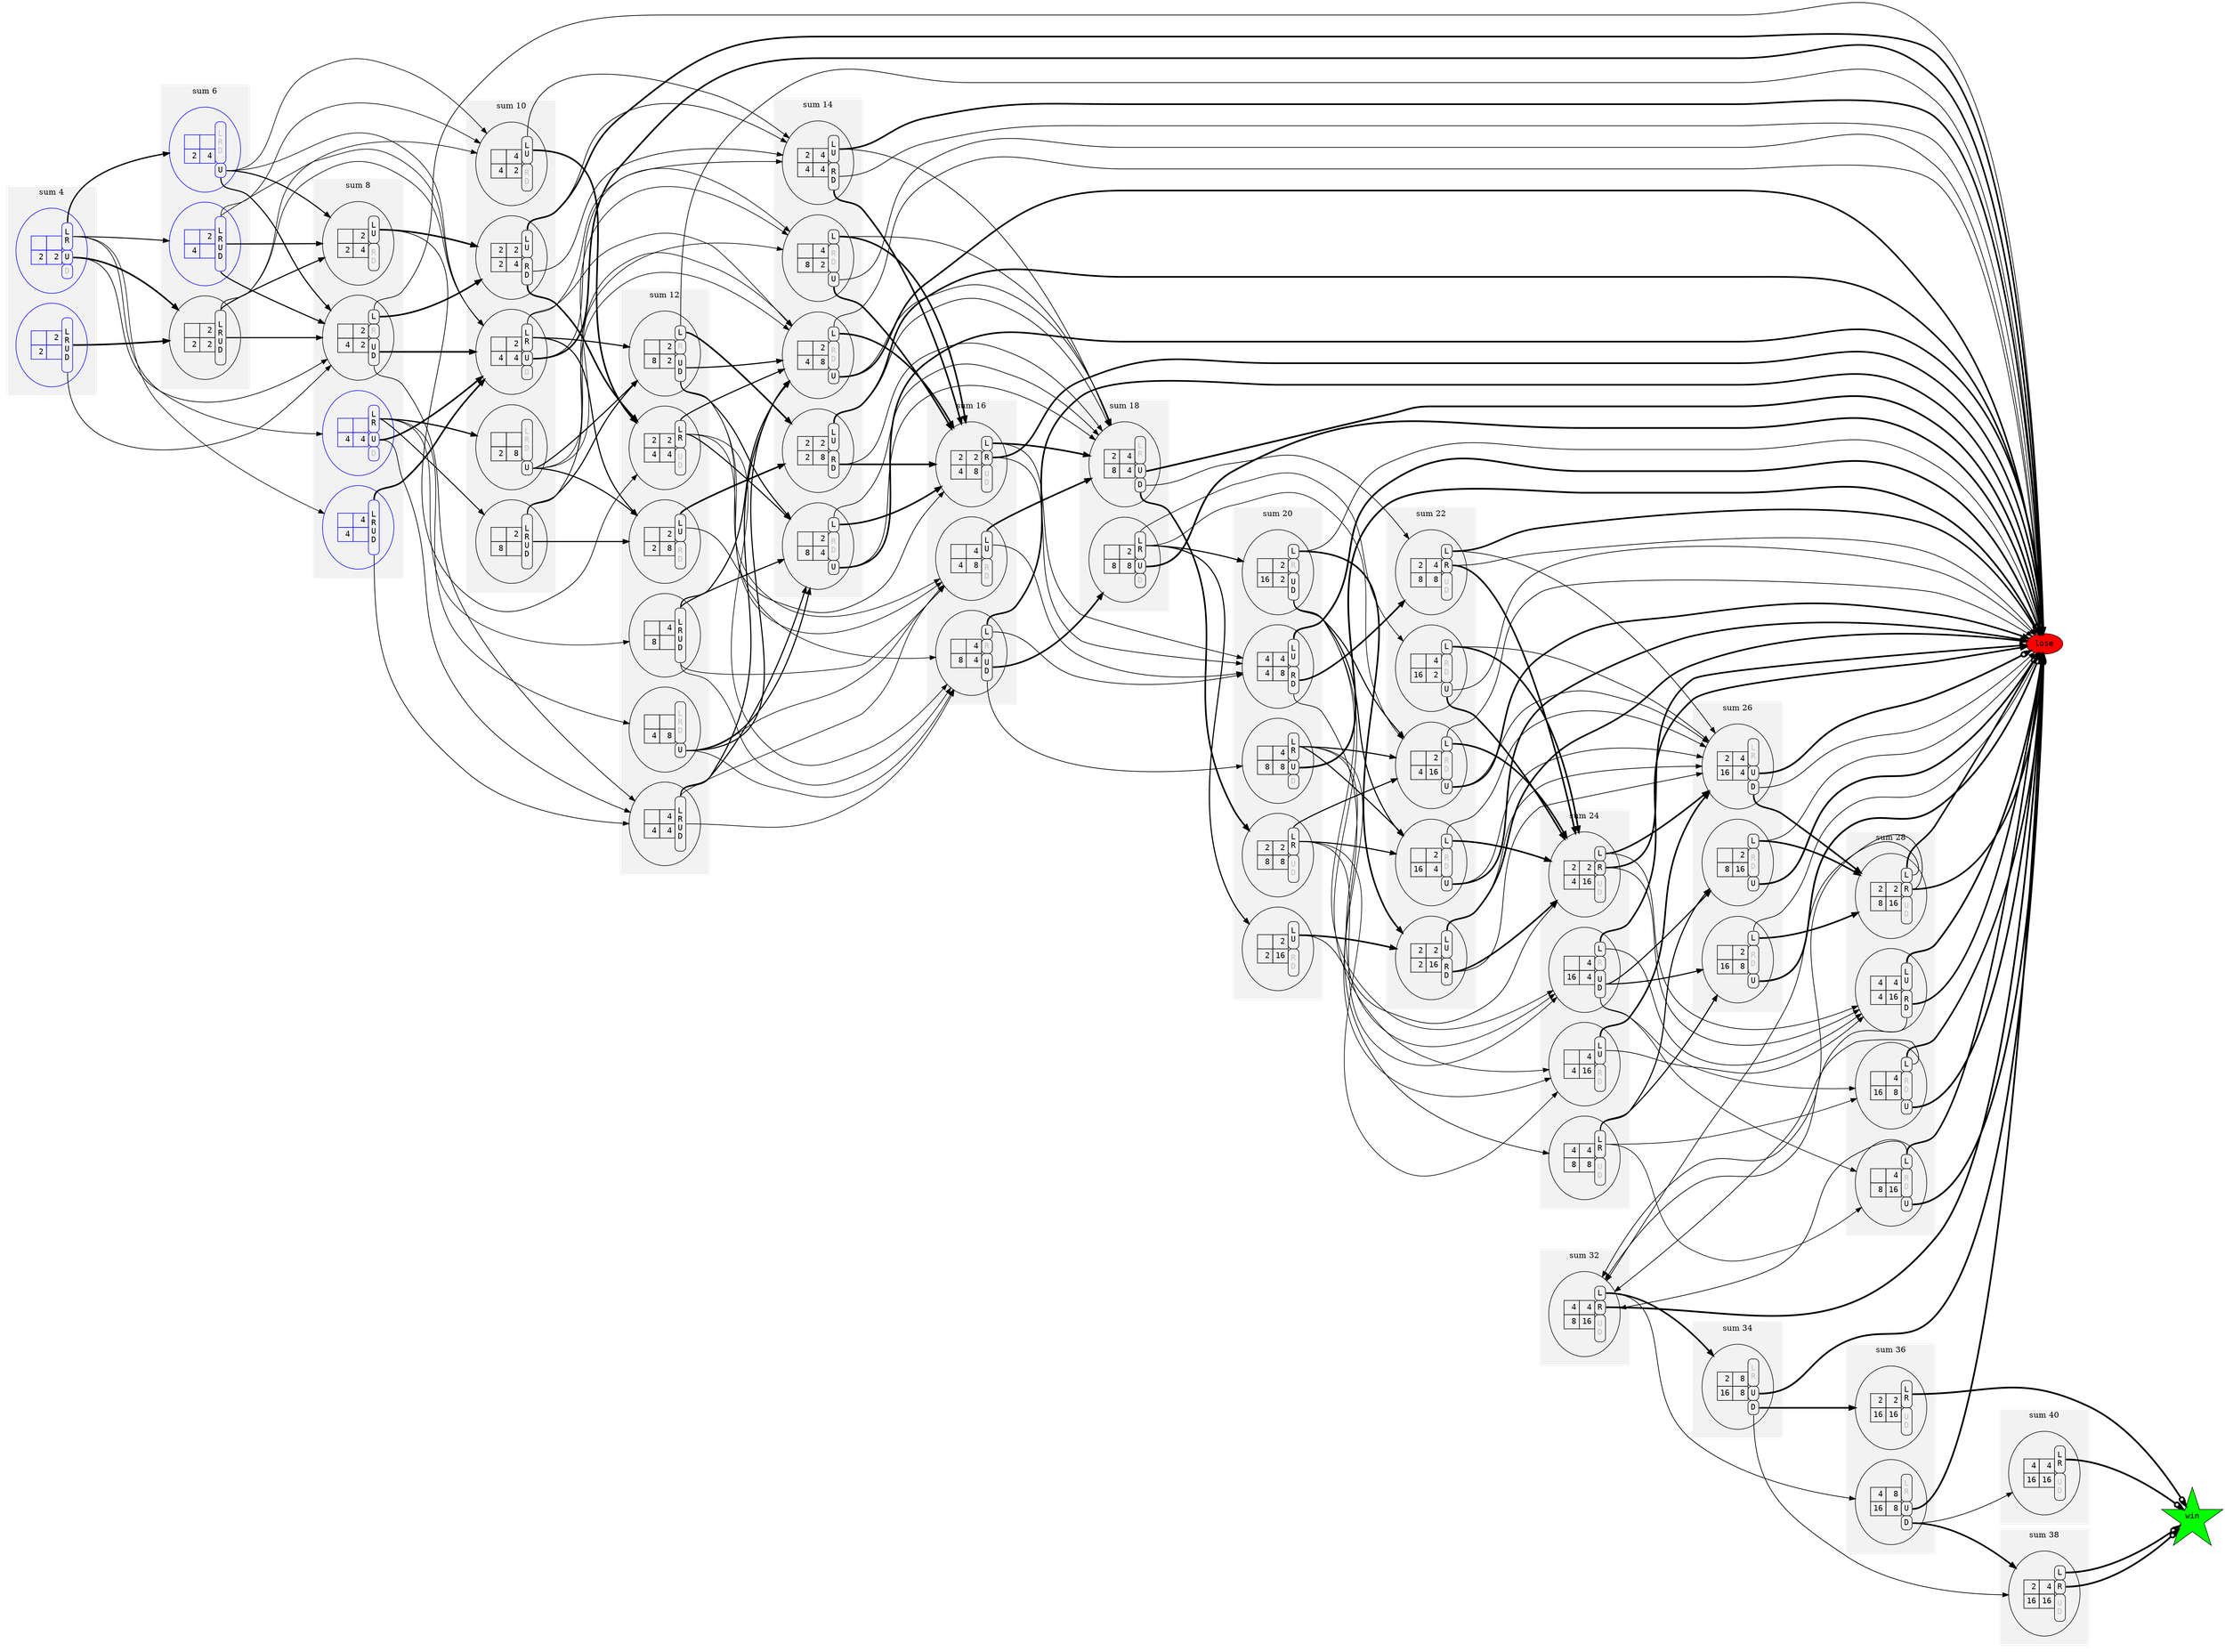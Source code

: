 digraph {
  bgcolor = transparent;
  rankdir = LR;
  nodesep = 0.25;
  ranksep = 2;
  node [fontname="Courier"];
  subgraph cluster_4 { label="sum 4"; style=filled; color=grey95; margin=16; s0_0_1_1; s0_1_1_0; }
  subgraph cluster_6 { label="sum 6"; style=filled; color=grey95; margin=16; s0_1_1_1; s0_0_1_2; s0_1_2_0; }
  subgraph cluster_8 { label="sum 8"; style=filled; color=grey95; margin=16; s0_0_2_2; s0_1_1_2; s0_1_2_1; s0_2_2_0; }
  subgraph cluster_10 { label="sum 10"; style=filled; color=grey95; margin=16; s0_1_2_2; s0_2_2_1; s1_1_1_2; s0_0_1_3; s0_1_3_0; }
  subgraph cluster_12 { label="sum 12"; style=filled; color=grey95; margin=16; s0_2_2_2; s1_1_2_2; s0_0_2_3; s0_1_1_3; s0_1_3_1; s0_2_3_0; }
  subgraph cluster_14 { label="sum 14"; style=filled; color=grey95; margin=16; s1_2_2_2; s0_1_2_3; s0_1_3_2; s0_2_3_1; s1_1_1_3; }
  subgraph cluster_16 { label="sum 16"; style=filled; color=grey95; margin=16; s0_2_2_3; s0_2_3_2; s1_1_2_3; }
  subgraph cluster_18 { label="sum 18"; style=filled; color=grey95; margin=16; s0_1_3_3; s1_2_3_2; }
  subgraph cluster_20 { label="sum 20"; style=filled; color=grey95; margin=16; s0_2_3_3; s1_1_3_3; s2_2_2_3; s0_1_1_4; s0_1_4_1; }
  subgraph cluster_22 { label="sum 22"; style=filled; color=grey95; margin=16; s1_2_3_3; s0_1_2_4; s0_1_4_2; s0_2_4_1; s1_1_1_4; }
  subgraph cluster_24 { label="sum 24"; style=filled; color=grey95; margin=16; s2_2_3_3; s0_2_2_4; s0_2_4_2; s1_1_2_4; }
  subgraph cluster_26 { label="sum 26"; style=filled; color=grey95; margin=16; s0_1_3_4; s0_1_4_3; s1_2_4_2; }
  subgraph cluster_28 { label="sum 28"; style=filled; color=grey95; margin=16; s0_2_3_4; s0_2_4_3; s1_1_3_4; s2_2_2_4; }
  subgraph cluster_32 { label="sum 32"; style=filled; color=grey95; margin=16; s2_2_3_4; }
  subgraph cluster_34 { label="sum 34"; style=filled; color=grey95; margin=16; s1_3_4_3; }
  subgraph cluster_36 { label="sum 36"; style=filled; color=grey95; margin=16; s1_1_4_4; s2_3_4_3; }
  subgraph cluster_38 { label="sum 38"; style=filled; color=grey95; margin=16; s1_2_4_4; }
  subgraph cluster_40 { label="sum 40"; style=filled; color=grey95; margin=16; s2_2_4_4; }
  s0_0_0_0 [label="lose", style=filled, fillcolor=red];
  s0_0_0_5 [label="win", shape=star, style=filled, fillcolor=green];
  s0_0_1_1 [color="blue", label=<<TABLE CELLSPACING="0" CELLPADDING="4" BORDER="0">
  <TR>
    <TD COLSPAN="2">&nbsp;</TD>
    <TD BORDER="1" ROWSPAN="2" STYLE="ROUNDED" PORT="left_right">L<BR/>R</TD>
  </TR>
  <TR>
    <TD BORDER="1">&nbsp;&nbsp;</TD>
    <TD BORDER="1">&nbsp;&nbsp;</TD>
    
  </TR>
  <TR>
    <TD BORDER="1">&nbsp;2</TD>
    <TD BORDER="1">&nbsp;2</TD>
    <TD BORDER="1" ROWSPAN="1" STYLE="ROUNDED" PORT="up">U</TD>
  </TR>
  <TR>
    <TD COLSPAN="2" BORDER="0">&nbsp;</TD>
    <TD BORDER="1" ROWSPAN="1" STYLE="ROUNDED"><FONT COLOR="grey">D</FONT></TD>
  </TR>
</TABLE>>];
  s0_1_1_0 [color="blue", label=<<TABLE CELLSPACING="0" CELLPADDING="4" BORDER="0">
  <TR>
    <TD COLSPAN="2">&nbsp;</TD>
    <TD BORDER="1" ROWSPAN="4" STYLE="ROUNDED" PORT="left_right_up_down">L<BR/>R<BR/>U<BR/>D</TD>
  </TR>
  <TR>
    <TD BORDER="1">&nbsp;&nbsp;</TD>
    <TD BORDER="1">&nbsp;2</TD>
    
  </TR>
  <TR>
    <TD BORDER="1">&nbsp;2</TD>
    <TD BORDER="1">&nbsp;&nbsp;</TD>
    
  </TR>
  <TR>
    <TD COLSPAN="2" BORDER="0">&nbsp;</TD>
    
  </TR>
</TABLE>>];
  s0_1_1_1 [label=<<TABLE CELLSPACING="0" CELLPADDING="4" BORDER="0">
  <TR>
    <TD COLSPAN="2">&nbsp;</TD>
    <TD BORDER="1" ROWSPAN="4" STYLE="ROUNDED" PORT="left_right_up_down">L<BR/>R<BR/>U<BR/>D</TD>
  </TR>
  <TR>
    <TD BORDER="1">&nbsp;&nbsp;</TD>
    <TD BORDER="1">&nbsp;2</TD>
    
  </TR>
  <TR>
    <TD BORDER="1">&nbsp;2</TD>
    <TD BORDER="1">&nbsp;2</TD>
    
  </TR>
  <TR>
    <TD COLSPAN="2" BORDER="0">&nbsp;</TD>
    
  </TR>
</TABLE>>];
  s0_0_1_2 [color="blue", label=<<TABLE CELLSPACING="0" CELLPADDING="4" BORDER="0">
  <TR>
    <TD COLSPAN="2">&nbsp;</TD>
    <TD BORDER="1" ROWSPAN="3" STYLE="ROUNDED"><FONT COLOR="grey">L<BR/>R<BR/>D</FONT></TD>
  </TR>
  <TR>
    <TD BORDER="1">&nbsp;&nbsp;</TD>
    <TD BORDER="1">&nbsp;&nbsp;</TD>
    
  </TR>
  <TR>
    <TD BORDER="1">&nbsp;2</TD>
    <TD BORDER="1">&nbsp;4</TD>
    
  </TR>
  <TR>
    <TD COLSPAN="2" BORDER="0">&nbsp;</TD>
    <TD BORDER="1" ROWSPAN="1" STYLE="ROUNDED" PORT="up">U</TD>
  </TR>
</TABLE>>];
  s0_1_2_0 [color="blue", label=<<TABLE CELLSPACING="0" CELLPADDING="4" BORDER="0">
  <TR>
    <TD COLSPAN="2">&nbsp;</TD>
    <TD BORDER="1" ROWSPAN="4" STYLE="ROUNDED" PORT="left_right_up_down">L<BR/>R<BR/>U<BR/>D</TD>
  </TR>
  <TR>
    <TD BORDER="1">&nbsp;&nbsp;</TD>
    <TD BORDER="1">&nbsp;2</TD>
    
  </TR>
  <TR>
    <TD BORDER="1">&nbsp;4</TD>
    <TD BORDER="1">&nbsp;&nbsp;</TD>
    
  </TR>
  <TR>
    <TD COLSPAN="2" BORDER="0">&nbsp;</TD>
    
  </TR>
</TABLE>>];
  s0_0_2_2 [color="blue", label=<<TABLE CELLSPACING="0" CELLPADDING="4" BORDER="0">
  <TR>
    <TD COLSPAN="2">&nbsp;</TD>
    <TD BORDER="1" ROWSPAN="2" STYLE="ROUNDED" PORT="left_right">L<BR/>R</TD>
  </TR>
  <TR>
    <TD BORDER="1">&nbsp;&nbsp;</TD>
    <TD BORDER="1">&nbsp;&nbsp;</TD>
    
  </TR>
  <TR>
    <TD BORDER="1">&nbsp;4</TD>
    <TD BORDER="1">&nbsp;4</TD>
    <TD BORDER="1" ROWSPAN="1" STYLE="ROUNDED" PORT="up">U</TD>
  </TR>
  <TR>
    <TD COLSPAN="2" BORDER="0">&nbsp;</TD>
    <TD BORDER="1" ROWSPAN="1" STYLE="ROUNDED"><FONT COLOR="grey">D</FONT></TD>
  </TR>
</TABLE>>];
  s0_1_1_2 [label=<<TABLE CELLSPACING="0" CELLPADDING="4" BORDER="0">
  <TR>
    <TD COLSPAN="2">&nbsp;</TD>
    <TD BORDER="1" ROWSPAN="2" STYLE="ROUNDED" PORT="left_up">L<BR/>U</TD>
  </TR>
  <TR>
    <TD BORDER="1">&nbsp;&nbsp;</TD>
    <TD BORDER="1">&nbsp;2</TD>
    
  </TR>
  <TR>
    <TD BORDER="1">&nbsp;2</TD>
    <TD BORDER="1">&nbsp;4</TD>
    <TD BORDER="1" ROWSPAN="2" STYLE="ROUNDED"><FONT COLOR="grey">R<BR/>D</FONT></TD>
  </TR>
  <TR>
    <TD COLSPAN="2" BORDER="0">&nbsp;</TD>
    
  </TR>
</TABLE>>];
  s0_1_2_1 [label=<<TABLE CELLSPACING="0" CELLPADDING="4" BORDER="0">
  <TR>
    <TD COLSPAN="2">&nbsp;</TD>
    <TD BORDER="1" ROWSPAN="1" STYLE="ROUNDED" PORT="left">L</TD>
  </TR>
  <TR>
    <TD BORDER="1">&nbsp;&nbsp;</TD>
    <TD BORDER="1">&nbsp;2</TD>
    <TD BORDER="1" ROWSPAN="1" STYLE="ROUNDED"><FONT COLOR="grey">R</FONT></TD>
  </TR>
  <TR>
    <TD BORDER="1">&nbsp;4</TD>
    <TD BORDER="1">&nbsp;2</TD>
    <TD BORDER="1" ROWSPAN="2" STYLE="ROUNDED" PORT="up_down">U<BR/>D</TD>
  </TR>
  <TR>
    <TD COLSPAN="2" BORDER="0">&nbsp;</TD>
    
  </TR>
</TABLE>>];
  s0_2_2_0 [color="blue", label=<<TABLE CELLSPACING="0" CELLPADDING="4" BORDER="0">
  <TR>
    <TD COLSPAN="2">&nbsp;</TD>
    <TD BORDER="1" ROWSPAN="4" STYLE="ROUNDED" PORT="left_right_up_down">L<BR/>R<BR/>U<BR/>D</TD>
  </TR>
  <TR>
    <TD BORDER="1">&nbsp;&nbsp;</TD>
    <TD BORDER="1">&nbsp;4</TD>
    
  </TR>
  <TR>
    <TD BORDER="1">&nbsp;4</TD>
    <TD BORDER="1">&nbsp;&nbsp;</TD>
    
  </TR>
  <TR>
    <TD COLSPAN="2" BORDER="0">&nbsp;</TD>
    
  </TR>
</TABLE>>];
  s0_1_2_2 [label=<<TABLE CELLSPACING="0" CELLPADDING="4" BORDER="0">
  <TR>
    <TD COLSPAN="2">&nbsp;</TD>
    <TD BORDER="1" ROWSPAN="2" STYLE="ROUNDED" PORT="left_right">L<BR/>R</TD>
  </TR>
  <TR>
    <TD BORDER="1">&nbsp;&nbsp;</TD>
    <TD BORDER="1">&nbsp;2</TD>
    
  </TR>
  <TR>
    <TD BORDER="1">&nbsp;4</TD>
    <TD BORDER="1">&nbsp;4</TD>
    <TD BORDER="1" ROWSPAN="1" STYLE="ROUNDED" PORT="up">U</TD>
  </TR>
  <TR>
    <TD COLSPAN="2" BORDER="0">&nbsp;</TD>
    <TD BORDER="1" ROWSPAN="1" STYLE="ROUNDED"><FONT COLOR="grey">D</FONT></TD>
  </TR>
</TABLE>>];
  s0_2_2_1 [label=<<TABLE CELLSPACING="0" CELLPADDING="4" BORDER="0">
  <TR>
    <TD COLSPAN="2">&nbsp;</TD>
    <TD BORDER="1" ROWSPAN="2" STYLE="ROUNDED" PORT="left_up">L<BR/>U</TD>
  </TR>
  <TR>
    <TD BORDER="1">&nbsp;&nbsp;</TD>
    <TD BORDER="1">&nbsp;4</TD>
    
  </TR>
  <TR>
    <TD BORDER="1">&nbsp;4</TD>
    <TD BORDER="1">&nbsp;2</TD>
    <TD BORDER="1" ROWSPAN="2" STYLE="ROUNDED"><FONT COLOR="grey">R<BR/>D</FONT></TD>
  </TR>
  <TR>
    <TD COLSPAN="2" BORDER="0">&nbsp;</TD>
    
  </TR>
</TABLE>>];
  s1_1_1_2 [label=<<TABLE CELLSPACING="0" CELLPADDING="4" BORDER="0">
  <TR>
    <TD COLSPAN="2">&nbsp;</TD>
    <TD BORDER="1" ROWSPAN="2" STYLE="ROUNDED" PORT="left_up">L<BR/>U</TD>
  </TR>
  <TR>
    <TD BORDER="1">&nbsp;2</TD>
    <TD BORDER="1">&nbsp;2</TD>
    
  </TR>
  <TR>
    <TD BORDER="1">&nbsp;2</TD>
    <TD BORDER="1">&nbsp;4</TD>
    <TD BORDER="1" ROWSPAN="2" STYLE="ROUNDED" PORT="right_down">R<BR/>D</TD>
  </TR>
  <TR>
    <TD COLSPAN="2" BORDER="0">&nbsp;</TD>
    
  </TR>
</TABLE>>];
  s0_0_1_3 [label=<<TABLE CELLSPACING="0" CELLPADDING="4" BORDER="0">
  <TR>
    <TD COLSPAN="2">&nbsp;</TD>
    <TD BORDER="1" ROWSPAN="3" STYLE="ROUNDED"><FONT COLOR="grey">L<BR/>R<BR/>D</FONT></TD>
  </TR>
  <TR>
    <TD BORDER="1">&nbsp;&nbsp;</TD>
    <TD BORDER="1">&nbsp;&nbsp;</TD>
    
  </TR>
  <TR>
    <TD BORDER="1">&nbsp;2</TD>
    <TD BORDER="1">&nbsp;8</TD>
    
  </TR>
  <TR>
    <TD COLSPAN="2" BORDER="0">&nbsp;</TD>
    <TD BORDER="1" ROWSPAN="1" STYLE="ROUNDED" PORT="up">U</TD>
  </TR>
</TABLE>>];
  s0_1_3_0 [label=<<TABLE CELLSPACING="0" CELLPADDING="4" BORDER="0">
  <TR>
    <TD COLSPAN="2">&nbsp;</TD>
    <TD BORDER="1" ROWSPAN="4" STYLE="ROUNDED" PORT="left_right_up_down">L<BR/>R<BR/>U<BR/>D</TD>
  </TR>
  <TR>
    <TD BORDER="1">&nbsp;&nbsp;</TD>
    <TD BORDER="1">&nbsp;2</TD>
    
  </TR>
  <TR>
    <TD BORDER="1">&nbsp;8</TD>
    <TD BORDER="1">&nbsp;&nbsp;</TD>
    
  </TR>
  <TR>
    <TD COLSPAN="2" BORDER="0">&nbsp;</TD>
    
  </TR>
</TABLE>>];
  s0_2_2_2 [label=<<TABLE CELLSPACING="0" CELLPADDING="4" BORDER="0">
  <TR>
    <TD COLSPAN="2">&nbsp;</TD>
    <TD BORDER="1" ROWSPAN="4" STYLE="ROUNDED" PORT="left_right_up_down">L<BR/>R<BR/>U<BR/>D</TD>
  </TR>
  <TR>
    <TD BORDER="1">&nbsp;&nbsp;</TD>
    <TD BORDER="1">&nbsp;4</TD>
    
  </TR>
  <TR>
    <TD BORDER="1">&nbsp;4</TD>
    <TD BORDER="1">&nbsp;4</TD>
    
  </TR>
  <TR>
    <TD COLSPAN="2" BORDER="0">&nbsp;</TD>
    
  </TR>
</TABLE>>];
  s1_1_2_2 [label=<<TABLE CELLSPACING="0" CELLPADDING="4" BORDER="0">
  <TR>
    <TD COLSPAN="2">&nbsp;</TD>
    <TD BORDER="1" ROWSPAN="2" STYLE="ROUNDED" PORT="left_right">L<BR/>R</TD>
  </TR>
  <TR>
    <TD BORDER="1">&nbsp;2</TD>
    <TD BORDER="1">&nbsp;2</TD>
    
  </TR>
  <TR>
    <TD BORDER="1">&nbsp;4</TD>
    <TD BORDER="1">&nbsp;4</TD>
    <TD BORDER="1" ROWSPAN="2" STYLE="ROUNDED"><FONT COLOR="grey">U<BR/>D</FONT></TD>
  </TR>
  <TR>
    <TD COLSPAN="2" BORDER="0">&nbsp;</TD>
    
  </TR>
</TABLE>>];
  s0_0_2_3 [label=<<TABLE CELLSPACING="0" CELLPADDING="4" BORDER="0">
  <TR>
    <TD COLSPAN="2">&nbsp;</TD>
    <TD BORDER="1" ROWSPAN="3" STYLE="ROUNDED"><FONT COLOR="grey">L<BR/>R<BR/>D</FONT></TD>
  </TR>
  <TR>
    <TD BORDER="1">&nbsp;&nbsp;</TD>
    <TD BORDER="1">&nbsp;&nbsp;</TD>
    
  </TR>
  <TR>
    <TD BORDER="1">&nbsp;4</TD>
    <TD BORDER="1">&nbsp;8</TD>
    
  </TR>
  <TR>
    <TD COLSPAN="2" BORDER="0">&nbsp;</TD>
    <TD BORDER="1" ROWSPAN="1" STYLE="ROUNDED" PORT="up">U</TD>
  </TR>
</TABLE>>];
  s0_1_1_3 [label=<<TABLE CELLSPACING="0" CELLPADDING="4" BORDER="0">
  <TR>
    <TD COLSPAN="2">&nbsp;</TD>
    <TD BORDER="1" ROWSPAN="2" STYLE="ROUNDED" PORT="left_up">L<BR/>U</TD>
  </TR>
  <TR>
    <TD BORDER="1">&nbsp;&nbsp;</TD>
    <TD BORDER="1">&nbsp;2</TD>
    
  </TR>
  <TR>
    <TD BORDER="1">&nbsp;2</TD>
    <TD BORDER="1">&nbsp;8</TD>
    <TD BORDER="1" ROWSPAN="2" STYLE="ROUNDED"><FONT COLOR="grey">R<BR/>D</FONT></TD>
  </TR>
  <TR>
    <TD COLSPAN="2" BORDER="0">&nbsp;</TD>
    
  </TR>
</TABLE>>];
  s0_1_3_1 [label=<<TABLE CELLSPACING="0" CELLPADDING="4" BORDER="0">
  <TR>
    <TD COLSPAN="2">&nbsp;</TD>
    <TD BORDER="1" ROWSPAN="1" STYLE="ROUNDED" PORT="left">L</TD>
  </TR>
  <TR>
    <TD BORDER="1">&nbsp;&nbsp;</TD>
    <TD BORDER="1">&nbsp;2</TD>
    <TD BORDER="1" ROWSPAN="1" STYLE="ROUNDED"><FONT COLOR="grey">R</FONT></TD>
  </TR>
  <TR>
    <TD BORDER="1">&nbsp;8</TD>
    <TD BORDER="1">&nbsp;2</TD>
    <TD BORDER="1" ROWSPAN="2" STYLE="ROUNDED" PORT="up_down">U<BR/>D</TD>
  </TR>
  <TR>
    <TD COLSPAN="2" BORDER="0">&nbsp;</TD>
    
  </TR>
</TABLE>>];
  s0_2_3_0 [label=<<TABLE CELLSPACING="0" CELLPADDING="4" BORDER="0">
  <TR>
    <TD COLSPAN="2">&nbsp;</TD>
    <TD BORDER="1" ROWSPAN="4" STYLE="ROUNDED" PORT="left_right_up_down">L<BR/>R<BR/>U<BR/>D</TD>
  </TR>
  <TR>
    <TD BORDER="1">&nbsp;&nbsp;</TD>
    <TD BORDER="1">&nbsp;4</TD>
    
  </TR>
  <TR>
    <TD BORDER="1">&nbsp;8</TD>
    <TD BORDER="1">&nbsp;&nbsp;</TD>
    
  </TR>
  <TR>
    <TD COLSPAN="2" BORDER="0">&nbsp;</TD>
    
  </TR>
</TABLE>>];
  s1_2_2_2 [label=<<TABLE CELLSPACING="0" CELLPADDING="4" BORDER="0">
  <TR>
    <TD COLSPAN="2">&nbsp;</TD>
    <TD BORDER="1" ROWSPAN="2" STYLE="ROUNDED" PORT="left_up">L<BR/>U</TD>
  </TR>
  <TR>
    <TD BORDER="1">&nbsp;2</TD>
    <TD BORDER="1">&nbsp;4</TD>
    
  </TR>
  <TR>
    <TD BORDER="1">&nbsp;4</TD>
    <TD BORDER="1">&nbsp;4</TD>
    <TD BORDER="1" ROWSPAN="2" STYLE="ROUNDED" PORT="right_down">R<BR/>D</TD>
  </TR>
  <TR>
    <TD COLSPAN="2" BORDER="0">&nbsp;</TD>
    
  </TR>
</TABLE>>];
  s0_1_2_3 [label=<<TABLE CELLSPACING="0" CELLPADDING="4" BORDER="0">
  <TR>
    <TD COLSPAN="2">&nbsp;</TD>
    <TD BORDER="1" ROWSPAN="1" STYLE="ROUNDED" PORT="left">L</TD>
  </TR>
  <TR>
    <TD BORDER="1">&nbsp;&nbsp;</TD>
    <TD BORDER="1">&nbsp;2</TD>
    <TD BORDER="1" ROWSPAN="2" STYLE="ROUNDED"><FONT COLOR="grey">R<BR/>D</FONT></TD>
  </TR>
  <TR>
    <TD BORDER="1">&nbsp;4</TD>
    <TD BORDER="1">&nbsp;8</TD>
    
  </TR>
  <TR>
    <TD COLSPAN="2" BORDER="0">&nbsp;</TD>
    <TD BORDER="1" ROWSPAN="1" STYLE="ROUNDED" PORT="up">U</TD>
  </TR>
</TABLE>>];
  s0_1_3_2 [label=<<TABLE CELLSPACING="0" CELLPADDING="4" BORDER="0">
  <TR>
    <TD COLSPAN="2">&nbsp;</TD>
    <TD BORDER="1" ROWSPAN="1" STYLE="ROUNDED" PORT="left">L</TD>
  </TR>
  <TR>
    <TD BORDER="1">&nbsp;&nbsp;</TD>
    <TD BORDER="1">&nbsp;2</TD>
    <TD BORDER="1" ROWSPAN="2" STYLE="ROUNDED"><FONT COLOR="grey">R<BR/>D</FONT></TD>
  </TR>
  <TR>
    <TD BORDER="1">&nbsp;8</TD>
    <TD BORDER="1">&nbsp;4</TD>
    
  </TR>
  <TR>
    <TD COLSPAN="2" BORDER="0">&nbsp;</TD>
    <TD BORDER="1" ROWSPAN="1" STYLE="ROUNDED" PORT="up">U</TD>
  </TR>
</TABLE>>];
  s0_2_3_1 [label=<<TABLE CELLSPACING="0" CELLPADDING="4" BORDER="0">
  <TR>
    <TD COLSPAN="2">&nbsp;</TD>
    <TD BORDER="1" ROWSPAN="1" STYLE="ROUNDED" PORT="left">L</TD>
  </TR>
  <TR>
    <TD BORDER="1">&nbsp;&nbsp;</TD>
    <TD BORDER="1">&nbsp;4</TD>
    <TD BORDER="1" ROWSPAN="2" STYLE="ROUNDED"><FONT COLOR="grey">R<BR/>D</FONT></TD>
  </TR>
  <TR>
    <TD BORDER="1">&nbsp;8</TD>
    <TD BORDER="1">&nbsp;2</TD>
    
  </TR>
  <TR>
    <TD COLSPAN="2" BORDER="0">&nbsp;</TD>
    <TD BORDER="1" ROWSPAN="1" STYLE="ROUNDED" PORT="up">U</TD>
  </TR>
</TABLE>>];
  s1_1_1_3 [label=<<TABLE CELLSPACING="0" CELLPADDING="4" BORDER="0">
  <TR>
    <TD COLSPAN="2">&nbsp;</TD>
    <TD BORDER="1" ROWSPAN="2" STYLE="ROUNDED" PORT="left_up">L<BR/>U</TD>
  </TR>
  <TR>
    <TD BORDER="1">&nbsp;2</TD>
    <TD BORDER="1">&nbsp;2</TD>
    
  </TR>
  <TR>
    <TD BORDER="1">&nbsp;2</TD>
    <TD BORDER="1">&nbsp;8</TD>
    <TD BORDER="1" ROWSPAN="2" STYLE="ROUNDED" PORT="right_down">R<BR/>D</TD>
  </TR>
  <TR>
    <TD COLSPAN="2" BORDER="0">&nbsp;</TD>
    
  </TR>
</TABLE>>];
  s0_2_2_3 [label=<<TABLE CELLSPACING="0" CELLPADDING="4" BORDER="0">
  <TR>
    <TD COLSPAN="2">&nbsp;</TD>
    <TD BORDER="1" ROWSPAN="2" STYLE="ROUNDED" PORT="left_up">L<BR/>U</TD>
  </TR>
  <TR>
    <TD BORDER="1">&nbsp;&nbsp;</TD>
    <TD BORDER="1">&nbsp;4</TD>
    
  </TR>
  <TR>
    <TD BORDER="1">&nbsp;4</TD>
    <TD BORDER="1">&nbsp;8</TD>
    <TD BORDER="1" ROWSPAN="2" STYLE="ROUNDED"><FONT COLOR="grey">R<BR/>D</FONT></TD>
  </TR>
  <TR>
    <TD COLSPAN="2" BORDER="0">&nbsp;</TD>
    
  </TR>
</TABLE>>];
  s0_2_3_2 [label=<<TABLE CELLSPACING="0" CELLPADDING="4" BORDER="0">
  <TR>
    <TD COLSPAN="2">&nbsp;</TD>
    <TD BORDER="1" ROWSPAN="1" STYLE="ROUNDED" PORT="left">L</TD>
  </TR>
  <TR>
    <TD BORDER="1">&nbsp;&nbsp;</TD>
    <TD BORDER="1">&nbsp;4</TD>
    <TD BORDER="1" ROWSPAN="1" STYLE="ROUNDED"><FONT COLOR="grey">R</FONT></TD>
  </TR>
  <TR>
    <TD BORDER="1">&nbsp;8</TD>
    <TD BORDER="1">&nbsp;4</TD>
    <TD BORDER="1" ROWSPAN="2" STYLE="ROUNDED" PORT="up_down">U<BR/>D</TD>
  </TR>
  <TR>
    <TD COLSPAN="2" BORDER="0">&nbsp;</TD>
    
  </TR>
</TABLE>>];
  s1_1_2_3 [label=<<TABLE CELLSPACING="0" CELLPADDING="4" BORDER="0">
  <TR>
    <TD COLSPAN="2">&nbsp;</TD>
    <TD BORDER="1" ROWSPAN="1" STYLE="ROUNDED" PORT="left">L</TD>
  </TR>
  <TR>
    <TD BORDER="1">&nbsp;2</TD>
    <TD BORDER="1">&nbsp;2</TD>
    <TD BORDER="1" ROWSPAN="1" STYLE="ROUNDED" PORT="right">R</TD>
  </TR>
  <TR>
    <TD BORDER="1">&nbsp;4</TD>
    <TD BORDER="1">&nbsp;8</TD>
    <TD BORDER="1" ROWSPAN="2" STYLE="ROUNDED"><FONT COLOR="grey">U<BR/>D</FONT></TD>
  </TR>
  <TR>
    <TD COLSPAN="2" BORDER="0">&nbsp;</TD>
    
  </TR>
</TABLE>>];
  s0_1_3_3 [label=<<TABLE CELLSPACING="0" CELLPADDING="4" BORDER="0">
  <TR>
    <TD COLSPAN="2">&nbsp;</TD>
    <TD BORDER="1" ROWSPAN="2" STYLE="ROUNDED" PORT="left_right">L<BR/>R</TD>
  </TR>
  <TR>
    <TD BORDER="1">&nbsp;&nbsp;</TD>
    <TD BORDER="1">&nbsp;2</TD>
    
  </TR>
  <TR>
    <TD BORDER="1">&nbsp;8</TD>
    <TD BORDER="1">&nbsp;8</TD>
    <TD BORDER="1" ROWSPAN="1" STYLE="ROUNDED" PORT="up">U</TD>
  </TR>
  <TR>
    <TD COLSPAN="2" BORDER="0">&nbsp;</TD>
    <TD BORDER="1" ROWSPAN="1" STYLE="ROUNDED"><FONT COLOR="grey">D</FONT></TD>
  </TR>
</TABLE>>];
  s1_2_3_2 [label=<<TABLE CELLSPACING="0" CELLPADDING="4" BORDER="0">
  <TR>
    <TD COLSPAN="2">&nbsp;</TD>
    <TD BORDER="1" ROWSPAN="2" STYLE="ROUNDED"><FONT COLOR="grey">L<BR/>R</FONT></TD>
  </TR>
  <TR>
    <TD BORDER="1">&nbsp;2</TD>
    <TD BORDER="1">&nbsp;4</TD>
    
  </TR>
  <TR>
    <TD BORDER="1">&nbsp;8</TD>
    <TD BORDER="1">&nbsp;4</TD>
    <TD BORDER="1" ROWSPAN="1" STYLE="ROUNDED" PORT="up">U</TD>
  </TR>
  <TR>
    <TD COLSPAN="2" BORDER="0">&nbsp;</TD>
    <TD BORDER="1" ROWSPAN="1" STYLE="ROUNDED" PORT="down">D</TD>
  </TR>
</TABLE>>];
  s0_2_3_3 [label=<<TABLE CELLSPACING="0" CELLPADDING="4" BORDER="0">
  <TR>
    <TD COLSPAN="2">&nbsp;</TD>
    <TD BORDER="1" ROWSPAN="2" STYLE="ROUNDED" PORT="left_right">L<BR/>R</TD>
  </TR>
  <TR>
    <TD BORDER="1">&nbsp;&nbsp;</TD>
    <TD BORDER="1">&nbsp;4</TD>
    
  </TR>
  <TR>
    <TD BORDER="1">&nbsp;8</TD>
    <TD BORDER="1">&nbsp;8</TD>
    <TD BORDER="1" ROWSPAN="1" STYLE="ROUNDED" PORT="up">U</TD>
  </TR>
  <TR>
    <TD COLSPAN="2" BORDER="0">&nbsp;</TD>
    <TD BORDER="1" ROWSPAN="1" STYLE="ROUNDED"><FONT COLOR="grey">D</FONT></TD>
  </TR>
</TABLE>>];
  s1_1_3_3 [label=<<TABLE CELLSPACING="0" CELLPADDING="4" BORDER="0">
  <TR>
    <TD COLSPAN="2">&nbsp;</TD>
    <TD BORDER="1" ROWSPAN="2" STYLE="ROUNDED" PORT="left_right">L<BR/>R</TD>
  </TR>
  <TR>
    <TD BORDER="1">&nbsp;2</TD>
    <TD BORDER="1">&nbsp;2</TD>
    
  </TR>
  <TR>
    <TD BORDER="1">&nbsp;8</TD>
    <TD BORDER="1">&nbsp;8</TD>
    <TD BORDER="1" ROWSPAN="2" STYLE="ROUNDED"><FONT COLOR="grey">U<BR/>D</FONT></TD>
  </TR>
  <TR>
    <TD COLSPAN="2" BORDER="0">&nbsp;</TD>
    
  </TR>
</TABLE>>];
  s2_2_2_3 [label=<<TABLE CELLSPACING="0" CELLPADDING="4" BORDER="0">
  <TR>
    <TD COLSPAN="2">&nbsp;</TD>
    <TD BORDER="1" ROWSPAN="2" STYLE="ROUNDED" PORT="left_up">L<BR/>U</TD>
  </TR>
  <TR>
    <TD BORDER="1">&nbsp;4</TD>
    <TD BORDER="1">&nbsp;4</TD>
    
  </TR>
  <TR>
    <TD BORDER="1">&nbsp;4</TD>
    <TD BORDER="1">&nbsp;8</TD>
    <TD BORDER="1" ROWSPAN="2" STYLE="ROUNDED" PORT="right_down">R<BR/>D</TD>
  </TR>
  <TR>
    <TD COLSPAN="2" BORDER="0">&nbsp;</TD>
    
  </TR>
</TABLE>>];
  s0_1_1_4 [label=<<TABLE CELLSPACING="0" CELLPADDING="4" BORDER="0">
  <TR>
    <TD COLSPAN="2">&nbsp;</TD>
    <TD BORDER="1" ROWSPAN="2" STYLE="ROUNDED" PORT="left_up">L<BR/>U</TD>
  </TR>
  <TR>
    <TD BORDER="1">&nbsp;&nbsp;</TD>
    <TD BORDER="1">&nbsp;2</TD>
    
  </TR>
  <TR>
    <TD BORDER="1">&nbsp;2</TD>
    <TD BORDER="1">16</TD>
    <TD BORDER="1" ROWSPAN="2" STYLE="ROUNDED"><FONT COLOR="grey">R<BR/>D</FONT></TD>
  </TR>
  <TR>
    <TD COLSPAN="2" BORDER="0">&nbsp;</TD>
    
  </TR>
</TABLE>>];
  s0_1_4_1 [label=<<TABLE CELLSPACING="0" CELLPADDING="4" BORDER="0">
  <TR>
    <TD COLSPAN="2">&nbsp;</TD>
    <TD BORDER="1" ROWSPAN="1" STYLE="ROUNDED" PORT="left">L</TD>
  </TR>
  <TR>
    <TD BORDER="1">&nbsp;&nbsp;</TD>
    <TD BORDER="1">&nbsp;2</TD>
    <TD BORDER="1" ROWSPAN="1" STYLE="ROUNDED"><FONT COLOR="grey">R</FONT></TD>
  </TR>
  <TR>
    <TD BORDER="1">16</TD>
    <TD BORDER="1">&nbsp;2</TD>
    <TD BORDER="1" ROWSPAN="2" STYLE="ROUNDED" PORT="up_down">U<BR/>D</TD>
  </TR>
  <TR>
    <TD COLSPAN="2" BORDER="0">&nbsp;</TD>
    
  </TR>
</TABLE>>];
  s1_2_3_3 [label=<<TABLE CELLSPACING="0" CELLPADDING="4" BORDER="0">
  <TR>
    <TD COLSPAN="2">&nbsp;</TD>
    <TD BORDER="1" ROWSPAN="1" STYLE="ROUNDED" PORT="left">L</TD>
  </TR>
  <TR>
    <TD BORDER="1">&nbsp;2</TD>
    <TD BORDER="1">&nbsp;4</TD>
    <TD BORDER="1" ROWSPAN="1" STYLE="ROUNDED" PORT="right">R</TD>
  </TR>
  <TR>
    <TD BORDER="1">&nbsp;8</TD>
    <TD BORDER="1">&nbsp;8</TD>
    <TD BORDER="1" ROWSPAN="2" STYLE="ROUNDED"><FONT COLOR="grey">U<BR/>D</FONT></TD>
  </TR>
  <TR>
    <TD COLSPAN="2" BORDER="0">&nbsp;</TD>
    
  </TR>
</TABLE>>];
  s0_1_2_4 [label=<<TABLE CELLSPACING="0" CELLPADDING="4" BORDER="0">
  <TR>
    <TD COLSPAN="2">&nbsp;</TD>
    <TD BORDER="1" ROWSPAN="1" STYLE="ROUNDED" PORT="left">L</TD>
  </TR>
  <TR>
    <TD BORDER="1">&nbsp;&nbsp;</TD>
    <TD BORDER="1">&nbsp;2</TD>
    <TD BORDER="1" ROWSPAN="2" STYLE="ROUNDED"><FONT COLOR="grey">R<BR/>D</FONT></TD>
  </TR>
  <TR>
    <TD BORDER="1">&nbsp;4</TD>
    <TD BORDER="1">16</TD>
    
  </TR>
  <TR>
    <TD COLSPAN="2" BORDER="0">&nbsp;</TD>
    <TD BORDER="1" ROWSPAN="1" STYLE="ROUNDED" PORT="up">U</TD>
  </TR>
</TABLE>>];
  s0_1_4_2 [label=<<TABLE CELLSPACING="0" CELLPADDING="4" BORDER="0">
  <TR>
    <TD COLSPAN="2">&nbsp;</TD>
    <TD BORDER="1" ROWSPAN="1" STYLE="ROUNDED" PORT="left">L</TD>
  </TR>
  <TR>
    <TD BORDER="1">&nbsp;&nbsp;</TD>
    <TD BORDER="1">&nbsp;2</TD>
    <TD BORDER="1" ROWSPAN="2" STYLE="ROUNDED"><FONT COLOR="grey">R<BR/>D</FONT></TD>
  </TR>
  <TR>
    <TD BORDER="1">16</TD>
    <TD BORDER="1">&nbsp;4</TD>
    
  </TR>
  <TR>
    <TD COLSPAN="2" BORDER="0">&nbsp;</TD>
    <TD BORDER="1" ROWSPAN="1" STYLE="ROUNDED" PORT="up">U</TD>
  </TR>
</TABLE>>];
  s0_2_4_1 [label=<<TABLE CELLSPACING="0" CELLPADDING="4" BORDER="0">
  <TR>
    <TD COLSPAN="2">&nbsp;</TD>
    <TD BORDER="1" ROWSPAN="1" STYLE="ROUNDED" PORT="left">L</TD>
  </TR>
  <TR>
    <TD BORDER="1">&nbsp;&nbsp;</TD>
    <TD BORDER="1">&nbsp;4</TD>
    <TD BORDER="1" ROWSPAN="2" STYLE="ROUNDED"><FONT COLOR="grey">R<BR/>D</FONT></TD>
  </TR>
  <TR>
    <TD BORDER="1">16</TD>
    <TD BORDER="1">&nbsp;2</TD>
    
  </TR>
  <TR>
    <TD COLSPAN="2" BORDER="0">&nbsp;</TD>
    <TD BORDER="1" ROWSPAN="1" STYLE="ROUNDED" PORT="up">U</TD>
  </TR>
</TABLE>>];
  s1_1_1_4 [label=<<TABLE CELLSPACING="0" CELLPADDING="4" BORDER="0">
  <TR>
    <TD COLSPAN="2">&nbsp;</TD>
    <TD BORDER="1" ROWSPAN="2" STYLE="ROUNDED" PORT="left_up">L<BR/>U</TD>
  </TR>
  <TR>
    <TD BORDER="1">&nbsp;2</TD>
    <TD BORDER="1">&nbsp;2</TD>
    
  </TR>
  <TR>
    <TD BORDER="1">&nbsp;2</TD>
    <TD BORDER="1">16</TD>
    <TD BORDER="1" ROWSPAN="2" STYLE="ROUNDED" PORT="right_down">R<BR/>D</TD>
  </TR>
  <TR>
    <TD COLSPAN="2" BORDER="0">&nbsp;</TD>
    
  </TR>
</TABLE>>];
  s2_2_3_3 [label=<<TABLE CELLSPACING="0" CELLPADDING="4" BORDER="0">
  <TR>
    <TD COLSPAN="2">&nbsp;</TD>
    <TD BORDER="1" ROWSPAN="2" STYLE="ROUNDED" PORT="left_right">L<BR/>R</TD>
  </TR>
  <TR>
    <TD BORDER="1">&nbsp;4</TD>
    <TD BORDER="1">&nbsp;4</TD>
    
  </TR>
  <TR>
    <TD BORDER="1">&nbsp;8</TD>
    <TD BORDER="1">&nbsp;8</TD>
    <TD BORDER="1" ROWSPAN="2" STYLE="ROUNDED"><FONT COLOR="grey">U<BR/>D</FONT></TD>
  </TR>
  <TR>
    <TD COLSPAN="2" BORDER="0">&nbsp;</TD>
    
  </TR>
</TABLE>>];
  s0_2_2_4 [label=<<TABLE CELLSPACING="0" CELLPADDING="4" BORDER="0">
  <TR>
    <TD COLSPAN="2">&nbsp;</TD>
    <TD BORDER="1" ROWSPAN="2" STYLE="ROUNDED" PORT="left_up">L<BR/>U</TD>
  </TR>
  <TR>
    <TD BORDER="1">&nbsp;&nbsp;</TD>
    <TD BORDER="1">&nbsp;4</TD>
    
  </TR>
  <TR>
    <TD BORDER="1">&nbsp;4</TD>
    <TD BORDER="1">16</TD>
    <TD BORDER="1" ROWSPAN="2" STYLE="ROUNDED"><FONT COLOR="grey">R<BR/>D</FONT></TD>
  </TR>
  <TR>
    <TD COLSPAN="2" BORDER="0">&nbsp;</TD>
    
  </TR>
</TABLE>>];
  s0_2_4_2 [label=<<TABLE CELLSPACING="0" CELLPADDING="4" BORDER="0">
  <TR>
    <TD COLSPAN="2">&nbsp;</TD>
    <TD BORDER="1" ROWSPAN="1" STYLE="ROUNDED" PORT="left">L</TD>
  </TR>
  <TR>
    <TD BORDER="1">&nbsp;&nbsp;</TD>
    <TD BORDER="1">&nbsp;4</TD>
    <TD BORDER="1" ROWSPAN="1" STYLE="ROUNDED"><FONT COLOR="grey">R</FONT></TD>
  </TR>
  <TR>
    <TD BORDER="1">16</TD>
    <TD BORDER="1">&nbsp;4</TD>
    <TD BORDER="1" ROWSPAN="2" STYLE="ROUNDED" PORT="up_down">U<BR/>D</TD>
  </TR>
  <TR>
    <TD COLSPAN="2" BORDER="0">&nbsp;</TD>
    
  </TR>
</TABLE>>];
  s1_1_2_4 [label=<<TABLE CELLSPACING="0" CELLPADDING="4" BORDER="0">
  <TR>
    <TD COLSPAN="2">&nbsp;</TD>
    <TD BORDER="1" ROWSPAN="1" STYLE="ROUNDED" PORT="left">L</TD>
  </TR>
  <TR>
    <TD BORDER="1">&nbsp;2</TD>
    <TD BORDER="1">&nbsp;2</TD>
    <TD BORDER="1" ROWSPAN="1" STYLE="ROUNDED" PORT="right">R</TD>
  </TR>
  <TR>
    <TD BORDER="1">&nbsp;4</TD>
    <TD BORDER="1">16</TD>
    <TD BORDER="1" ROWSPAN="2" STYLE="ROUNDED"><FONT COLOR="grey">U<BR/>D</FONT></TD>
  </TR>
  <TR>
    <TD COLSPAN="2" BORDER="0">&nbsp;</TD>
    
  </TR>
</TABLE>>];
  s0_1_3_4 [label=<<TABLE CELLSPACING="0" CELLPADDING="4" BORDER="0">
  <TR>
    <TD COLSPAN="2">&nbsp;</TD>
    <TD BORDER="1" ROWSPAN="1" STYLE="ROUNDED" PORT="left">L</TD>
  </TR>
  <TR>
    <TD BORDER="1">&nbsp;&nbsp;</TD>
    <TD BORDER="1">&nbsp;2</TD>
    <TD BORDER="1" ROWSPAN="2" STYLE="ROUNDED"><FONT COLOR="grey">R<BR/>D</FONT></TD>
  </TR>
  <TR>
    <TD BORDER="1">&nbsp;8</TD>
    <TD BORDER="1">16</TD>
    
  </TR>
  <TR>
    <TD COLSPAN="2" BORDER="0">&nbsp;</TD>
    <TD BORDER="1" ROWSPAN="1" STYLE="ROUNDED" PORT="up">U</TD>
  </TR>
</TABLE>>];
  s0_1_4_3 [label=<<TABLE CELLSPACING="0" CELLPADDING="4" BORDER="0">
  <TR>
    <TD COLSPAN="2">&nbsp;</TD>
    <TD BORDER="1" ROWSPAN="1" STYLE="ROUNDED" PORT="left">L</TD>
  </TR>
  <TR>
    <TD BORDER="1">&nbsp;&nbsp;</TD>
    <TD BORDER="1">&nbsp;2</TD>
    <TD BORDER="1" ROWSPAN="2" STYLE="ROUNDED"><FONT COLOR="grey">R<BR/>D</FONT></TD>
  </TR>
  <TR>
    <TD BORDER="1">16</TD>
    <TD BORDER="1">&nbsp;8</TD>
    
  </TR>
  <TR>
    <TD COLSPAN="2" BORDER="0">&nbsp;</TD>
    <TD BORDER="1" ROWSPAN="1" STYLE="ROUNDED" PORT="up">U</TD>
  </TR>
</TABLE>>];
  s1_2_4_2 [label=<<TABLE CELLSPACING="0" CELLPADDING="4" BORDER="0">
  <TR>
    <TD COLSPAN="2">&nbsp;</TD>
    <TD BORDER="1" ROWSPAN="2" STYLE="ROUNDED"><FONT COLOR="grey">L<BR/>R</FONT></TD>
  </TR>
  <TR>
    <TD BORDER="1">&nbsp;2</TD>
    <TD BORDER="1">&nbsp;4</TD>
    
  </TR>
  <TR>
    <TD BORDER="1">16</TD>
    <TD BORDER="1">&nbsp;4</TD>
    <TD BORDER="1" ROWSPAN="1" STYLE="ROUNDED" PORT="up">U</TD>
  </TR>
  <TR>
    <TD COLSPAN="2" BORDER="0">&nbsp;</TD>
    <TD BORDER="1" ROWSPAN="1" STYLE="ROUNDED" PORT="down">D</TD>
  </TR>
</TABLE>>];
  s0_2_3_4 [label=<<TABLE CELLSPACING="0" CELLPADDING="4" BORDER="0">
  <TR>
    <TD COLSPAN="2">&nbsp;</TD>
    <TD BORDER="1" ROWSPAN="1" STYLE="ROUNDED" PORT="left">L</TD>
  </TR>
  <TR>
    <TD BORDER="1">&nbsp;&nbsp;</TD>
    <TD BORDER="1">&nbsp;4</TD>
    <TD BORDER="1" ROWSPAN="2" STYLE="ROUNDED"><FONT COLOR="grey">R<BR/>D</FONT></TD>
  </TR>
  <TR>
    <TD BORDER="1">&nbsp;8</TD>
    <TD BORDER="1">16</TD>
    
  </TR>
  <TR>
    <TD COLSPAN="2" BORDER="0">&nbsp;</TD>
    <TD BORDER="1" ROWSPAN="1" STYLE="ROUNDED" PORT="up">U</TD>
  </TR>
</TABLE>>];
  s0_2_4_3 [label=<<TABLE CELLSPACING="0" CELLPADDING="4" BORDER="0">
  <TR>
    <TD COLSPAN="2">&nbsp;</TD>
    <TD BORDER="1" ROWSPAN="1" STYLE="ROUNDED" PORT="left">L</TD>
  </TR>
  <TR>
    <TD BORDER="1">&nbsp;&nbsp;</TD>
    <TD BORDER="1">&nbsp;4</TD>
    <TD BORDER="1" ROWSPAN="2" STYLE="ROUNDED"><FONT COLOR="grey">R<BR/>D</FONT></TD>
  </TR>
  <TR>
    <TD BORDER="1">16</TD>
    <TD BORDER="1">&nbsp;8</TD>
    
  </TR>
  <TR>
    <TD COLSPAN="2" BORDER="0">&nbsp;</TD>
    <TD BORDER="1" ROWSPAN="1" STYLE="ROUNDED" PORT="up">U</TD>
  </TR>
</TABLE>>];
  s1_1_3_4 [label=<<TABLE CELLSPACING="0" CELLPADDING="4" BORDER="0">
  <TR>
    <TD COLSPAN="2">&nbsp;</TD>
    <TD BORDER="1" ROWSPAN="1" STYLE="ROUNDED" PORT="left">L</TD>
  </TR>
  <TR>
    <TD BORDER="1">&nbsp;2</TD>
    <TD BORDER="1">&nbsp;2</TD>
    <TD BORDER="1" ROWSPAN="1" STYLE="ROUNDED" PORT="right">R</TD>
  </TR>
  <TR>
    <TD BORDER="1">&nbsp;8</TD>
    <TD BORDER="1">16</TD>
    <TD BORDER="1" ROWSPAN="2" STYLE="ROUNDED"><FONT COLOR="grey">U<BR/>D</FONT></TD>
  </TR>
  <TR>
    <TD COLSPAN="2" BORDER="0">&nbsp;</TD>
    
  </TR>
</TABLE>>];
  s2_2_2_4 [label=<<TABLE CELLSPACING="0" CELLPADDING="4" BORDER="0">
  <TR>
    <TD COLSPAN="2">&nbsp;</TD>
    <TD BORDER="1" ROWSPAN="2" STYLE="ROUNDED" PORT="left_up">L<BR/>U</TD>
  </TR>
  <TR>
    <TD BORDER="1">&nbsp;4</TD>
    <TD BORDER="1">&nbsp;4</TD>
    
  </TR>
  <TR>
    <TD BORDER="1">&nbsp;4</TD>
    <TD BORDER="1">16</TD>
    <TD BORDER="1" ROWSPAN="2" STYLE="ROUNDED" PORT="right_down">R<BR/>D</TD>
  </TR>
  <TR>
    <TD COLSPAN="2" BORDER="0">&nbsp;</TD>
    
  </TR>
</TABLE>>];
  s2_2_3_4 [label=<<TABLE CELLSPACING="0" CELLPADDING="4" BORDER="0">
  <TR>
    <TD COLSPAN="2">&nbsp;</TD>
    <TD BORDER="1" ROWSPAN="1" STYLE="ROUNDED" PORT="left">L</TD>
  </TR>
  <TR>
    <TD BORDER="1">&nbsp;4</TD>
    <TD BORDER="1">&nbsp;4</TD>
    <TD BORDER="1" ROWSPAN="1" STYLE="ROUNDED" PORT="right">R</TD>
  </TR>
  <TR>
    <TD BORDER="1">&nbsp;8</TD>
    <TD BORDER="1">16</TD>
    <TD BORDER="1" ROWSPAN="2" STYLE="ROUNDED"><FONT COLOR="grey">U<BR/>D</FONT></TD>
  </TR>
  <TR>
    <TD COLSPAN="2" BORDER="0">&nbsp;</TD>
    
  </TR>
</TABLE>>];
  s1_3_4_3 [label=<<TABLE CELLSPACING="0" CELLPADDING="4" BORDER="0">
  <TR>
    <TD COLSPAN="2">&nbsp;</TD>
    <TD BORDER="1" ROWSPAN="2" STYLE="ROUNDED"><FONT COLOR="grey">L<BR/>R</FONT></TD>
  </TR>
  <TR>
    <TD BORDER="1">&nbsp;2</TD>
    <TD BORDER="1">&nbsp;8</TD>
    
  </TR>
  <TR>
    <TD BORDER="1">16</TD>
    <TD BORDER="1">&nbsp;8</TD>
    <TD BORDER="1" ROWSPAN="1" STYLE="ROUNDED" PORT="up">U</TD>
  </TR>
  <TR>
    <TD COLSPAN="2" BORDER="0">&nbsp;</TD>
    <TD BORDER="1" ROWSPAN="1" STYLE="ROUNDED" PORT="down">D</TD>
  </TR>
</TABLE>>];
  s1_1_4_4 [label=<<TABLE CELLSPACING="0" CELLPADDING="4" BORDER="0">
  <TR>
    <TD COLSPAN="2">&nbsp;</TD>
    <TD BORDER="1" ROWSPAN="2" STYLE="ROUNDED" PORT="left_right">L<BR/>R</TD>
  </TR>
  <TR>
    <TD BORDER="1">&nbsp;2</TD>
    <TD BORDER="1">&nbsp;2</TD>
    
  </TR>
  <TR>
    <TD BORDER="1">16</TD>
    <TD BORDER="1">16</TD>
    <TD BORDER="1" ROWSPAN="2" STYLE="ROUNDED"><FONT COLOR="grey">U<BR/>D</FONT></TD>
  </TR>
  <TR>
    <TD COLSPAN="2" BORDER="0">&nbsp;</TD>
    
  </TR>
</TABLE>>];
  s2_3_4_3 [label=<<TABLE CELLSPACING="0" CELLPADDING="4" BORDER="0">
  <TR>
    <TD COLSPAN="2">&nbsp;</TD>
    <TD BORDER="1" ROWSPAN="2" STYLE="ROUNDED"><FONT COLOR="grey">L<BR/>R</FONT></TD>
  </TR>
  <TR>
    <TD BORDER="1">&nbsp;4</TD>
    <TD BORDER="1">&nbsp;8</TD>
    
  </TR>
  <TR>
    <TD BORDER="1">16</TD>
    <TD BORDER="1">&nbsp;8</TD>
    <TD BORDER="1" ROWSPAN="1" STYLE="ROUNDED" PORT="up">U</TD>
  </TR>
  <TR>
    <TD COLSPAN="2" BORDER="0">&nbsp;</TD>
    <TD BORDER="1" ROWSPAN="1" STYLE="ROUNDED" PORT="down">D</TD>
  </TR>
</TABLE>>];
  s1_2_4_4 [label=<<TABLE CELLSPACING="0" CELLPADDING="4" BORDER="0">
  <TR>
    <TD COLSPAN="2">&nbsp;</TD>
    <TD BORDER="1" ROWSPAN="1" STYLE="ROUNDED" PORT="left">L</TD>
  </TR>
  <TR>
    <TD BORDER="1">&nbsp;2</TD>
    <TD BORDER="1">&nbsp;4</TD>
    <TD BORDER="1" ROWSPAN="1" STYLE="ROUNDED" PORT="right">R</TD>
  </TR>
  <TR>
    <TD BORDER="1">16</TD>
    <TD BORDER="1">16</TD>
    <TD BORDER="1" ROWSPAN="2" STYLE="ROUNDED"><FONT COLOR="grey">U<BR/>D</FONT></TD>
  </TR>
  <TR>
    <TD COLSPAN="2" BORDER="0">&nbsp;</TD>
    
  </TR>
</TABLE>>];
  s2_2_4_4 [label=<<TABLE CELLSPACING="0" CELLPADDING="4" BORDER="0">
  <TR>
    <TD COLSPAN="2">&nbsp;</TD>
    <TD BORDER="1" ROWSPAN="2" STYLE="ROUNDED" PORT="left_right">L<BR/>R</TD>
  </TR>
  <TR>
    <TD BORDER="1">&nbsp;4</TD>
    <TD BORDER="1">&nbsp;4</TD>
    
  </TR>
  <TR>
    <TD BORDER="1">16</TD>
    <TD BORDER="1">16</TD>
    <TD BORDER="1" ROWSPAN="2" STYLE="ROUNDED"><FONT COLOR="grey">U<BR/>D</FONT></TD>
  </TR>
  <TR>
    <TD COLSPAN="2" BORDER="0">&nbsp;</TD>
    
  </TR>
</TABLE>>];
  s0_0_1_1 -> s0_0_1_2 [weight=60, penwidth=2.2, tooltip="0.600", tailport="left_right"];
  s0_0_1_1 -> s0_0_2_2 [weight=7, penwidth=1.1333333333333333, tooltip="0.067", tailport="left_right"];
  s0_0_1_1 -> s0_1_2_0 [weight=30, penwidth=1.6, tooltip="0.300", tailport="left_right"];
  s0_0_1_1 -> s0_2_2_0 [weight=3, penwidth=1.0666666666666667, tooltip="0.033", tailport="left_right"];
  s0_0_1_1 -> s0_1_1_1 [weight=90, penwidth=2.8, tooltip="0.900", tailport="up"];
  s0_0_1_1 -> s0_1_2_1 [weight=10, penwidth=1.2, tooltip="0.100", tailport="up"];
  s0_1_1_0 -> s0_1_1_1 [weight=90, penwidth=2.8, tooltip="0.900", tailport="left_right_up_down"];
  s0_1_1_0 -> s0_1_2_1 [weight=10, penwidth=1.2, tooltip="0.100", tailport="left_right_up_down"];
  s0_1_1_1 -> s0_1_1_2 [weight=45, penwidth=1.9, tooltip="0.450", tailport="left_right_up_down"];
  s0_1_1_1 -> s0_1_2_1 [weight=45, penwidth=1.9, tooltip="0.450", tailport="left_right_up_down"];
  s0_1_1_1 -> s0_1_2_2 [weight=5, penwidth=1.1, tooltip="0.050", tailport="left_right_up_down"];
  s0_1_1_1 -> s0_2_2_1 [weight=5, penwidth=1.1, tooltip="0.050", tailport="left_right_up_down"];
  s0_0_1_2 -> s0_1_1_2 [weight=45, penwidth=1.9, tooltip="0.450", tailport="up"];
  s0_0_1_2 -> s0_1_2_1 [weight=45, penwidth=1.9, tooltip="0.450", tailport="up"];
  s0_0_1_2 -> s0_1_2_2 [weight=5, penwidth=1.1, tooltip="0.050", tailport="up"];
  s0_0_1_2 -> s0_2_2_1 [weight=5, penwidth=1.1, tooltip="0.050", tailport="up"];
  s0_1_2_0 -> s0_1_1_2 [weight=45, penwidth=1.9, tooltip="0.450", tailport="left_right_up_down"];
  s0_1_2_0 -> s0_1_2_1 [weight=45, penwidth=1.9, tooltip="0.450", tailport="left_right_up_down"];
  s0_1_2_0 -> s0_1_2_2 [weight=5, penwidth=1.1, tooltip="0.050", tailport="left_right_up_down"];
  s0_1_2_0 -> s0_2_2_1 [weight=5, penwidth=1.1, tooltip="0.050", tailport="left_right_up_down"];
  s0_0_2_2 -> s0_0_1_3 [weight=60, penwidth=2.2, tooltip="0.600", tailport="left_right"];
  s0_0_2_2 -> s0_0_2_3 [weight=7, penwidth=1.1333333333333333, tooltip="0.067", tailport="left_right"];
  s0_0_2_2 -> s0_1_3_0 [weight=30, penwidth=1.6, tooltip="0.300", tailport="left_right"];
  s0_0_2_2 -> s0_2_3_0 [weight=3, penwidth=1.0666666666666667, tooltip="0.033", tailport="left_right"];
  s0_0_2_2 -> s0_1_2_2 [weight=90, penwidth=2.8, tooltip="0.900", tailport="up"];
  s0_0_2_2 -> s0_2_2_2 [weight=10, penwidth=1.2, tooltip="0.100", tailport="up"];
  s0_1_1_2 -> s1_1_1_2 [weight=90, penwidth=2.8, tooltip="0.900", tailport="left_up"];
  s0_1_1_2 -> s1_1_2_2 [weight=10, penwidth=1.2, tooltip="0.100", tailport="left_up"];
  s0_1_2_1 -> s1_1_1_2 [weight=90, penwidth=2.8, tooltip="0.900", tailport="left"];
  s0_1_2_1 -> s0_0_0_0 [weight=10, penwidth=1.2, tooltip="0.100", tailport="left"];
  s0_1_2_1 -> s0_1_2_2 [weight=90, penwidth=2.8, tooltip="0.900", tailport="up_down"];
  s0_1_2_1 -> s0_2_2_2 [weight=10, penwidth=1.2, tooltip="0.100", tailport="up_down"];
  s0_2_2_0 -> s0_1_2_2 [weight=90, penwidth=2.8, tooltip="0.900", tailport="left_right_up_down"];
  s0_2_2_0 -> s0_2_2_2 [weight=10, penwidth=1.2, tooltip="0.100", tailport="left_right_up_down"];
  s0_1_2_2 -> s0_1_1_3 [weight=45, penwidth=1.9, tooltip="0.450", tailport="left_right"];
  s0_1_2_2 -> s0_1_2_3 [weight=5, penwidth=1.1, tooltip="0.050", tailport="left_right"];
  s0_1_2_2 -> s0_1_3_1 [weight=45, penwidth=1.9, tooltip="0.450", tailport="left_right"];
  s0_1_2_2 -> s0_2_3_1 [weight=5, penwidth=1.1, tooltip="0.050", tailport="left_right"];
  s0_1_2_2 -> s0_0_0_0 [weight=90, penwidth=2.8, tooltip="0.900", tailport="up"];
  s0_1_2_2 -> s1_2_2_2 [weight=10, penwidth=1.2, tooltip="0.100", tailport="up"];
  s0_2_2_1 -> s1_1_2_2 [weight=90, penwidth=2.8, tooltip="0.900", tailport="left_up"];
  s0_2_2_1 -> s1_2_2_2 [weight=10, penwidth=1.2, tooltip="0.100", tailport="left_up"];
  s1_1_1_2 -> s0_0_0_0 [weight=90, penwidth=2.8, tooltip="0.900", tailport="left_up"];
  s1_1_1_2 -> s1_2_2_2 [weight=10, penwidth=1.2, tooltip="0.100", tailport="left_up"];
  s1_1_1_2 -> s1_1_2_2 [weight=90, penwidth=2.8, tooltip="0.900", tailport="right_down"];
  s1_1_1_2 -> s1_2_2_2 [weight=10, penwidth=1.2, tooltip="0.100", tailport="right_down"];
  s0_0_1_3 -> s0_1_1_3 [weight=45, penwidth=1.9, tooltip="0.450", tailport="up"];
  s0_0_1_3 -> s0_1_2_3 [weight=5, penwidth=1.1, tooltip="0.050", tailport="up"];
  s0_0_1_3 -> s0_1_3_1 [weight=45, penwidth=1.9, tooltip="0.450", tailport="up"];
  s0_0_1_3 -> s0_2_3_1 [weight=5, penwidth=1.1, tooltip="0.050", tailport="up"];
  s0_1_3_0 -> s0_1_1_3 [weight=45, penwidth=1.9, tooltip="0.450", tailport="left_right_up_down"];
  s0_1_3_0 -> s0_1_2_3 [weight=5, penwidth=1.1, tooltip="0.050", tailport="left_right_up_down"];
  s0_1_3_0 -> s0_1_3_1 [weight=45, penwidth=1.9, tooltip="0.450", tailport="left_right_up_down"];
  s0_1_3_0 -> s0_2_3_1 [weight=5, penwidth=1.1, tooltip="0.050", tailport="left_right_up_down"];
  s0_2_2_2 -> s0_1_2_3 [weight=45, penwidth=1.9, tooltip="0.450", tailport="left_right_up_down"];
  s0_2_2_2 -> s0_1_3_2 [weight=45, penwidth=1.9, tooltip="0.450", tailport="left_right_up_down"];
  s0_2_2_2 -> s0_2_2_3 [weight=5, penwidth=1.1, tooltip="0.050", tailport="left_right_up_down"];
  s0_2_2_2 -> s0_2_3_2 [weight=5, penwidth=1.1, tooltip="0.050", tailport="left_right_up_down"];
  s1_1_2_2 -> s0_1_2_3 [weight=45, penwidth=1.9, tooltip="0.450", tailport="left_right"];
  s1_1_2_2 -> s0_1_3_2 [weight=45, penwidth=1.9, tooltip="0.450", tailport="left_right"];
  s1_1_2_2 -> s0_2_2_3 [weight=5, penwidth=1.1, tooltip="0.050", tailport="left_right"];
  s1_1_2_2 -> s0_2_3_2 [weight=5, penwidth=1.1, tooltip="0.050", tailport="left_right"];
  s0_0_2_3 -> s0_1_2_3 [weight=45, penwidth=1.9, tooltip="0.450", tailport="up"];
  s0_0_2_3 -> s0_1_3_2 [weight=45, penwidth=1.9, tooltip="0.450", tailport="up"];
  s0_0_2_3 -> s0_2_2_3 [weight=5, penwidth=1.1, tooltip="0.050", tailport="up"];
  s0_0_2_3 -> s0_2_3_2 [weight=5, penwidth=1.1, tooltip="0.050", tailport="up"];
  s0_1_1_3 -> s1_1_1_3 [weight=90, penwidth=2.8, tooltip="0.900", tailport="left_up"];
  s0_1_1_3 -> s1_1_2_3 [weight=10, penwidth=1.2, tooltip="0.100", tailport="left_up"];
  s0_1_3_1 -> s1_1_1_3 [weight=90, penwidth=2.8, tooltip="0.900", tailport="left"];
  s0_1_3_1 -> s0_0_0_0 [weight=10, penwidth=1.2, tooltip="0.100", tailport="left"];
  s0_1_3_1 -> s0_1_2_3 [weight=45, penwidth=1.9, tooltip="0.450", tailport="up_down"];
  s0_1_3_1 -> s0_1_3_2 [weight=45, penwidth=1.9, tooltip="0.450", tailport="up_down"];
  s0_1_3_1 -> s0_2_2_3 [weight=5, penwidth=1.1, tooltip="0.050", tailport="up_down"];
  s0_1_3_1 -> s0_2_3_2 [weight=5, penwidth=1.1, tooltip="0.050", tailport="up_down"];
  s0_2_3_0 -> s0_1_2_3 [weight=45, penwidth=1.9, tooltip="0.450", tailport="left_right_up_down"];
  s0_2_3_0 -> s0_1_3_2 [weight=45, penwidth=1.9, tooltip="0.450", tailport="left_right_up_down"];
  s0_2_3_0 -> s0_2_2_3 [weight=5, penwidth=1.1, tooltip="0.050", tailport="left_right_up_down"];
  s0_2_3_0 -> s0_2_3_2 [weight=5, penwidth=1.1, tooltip="0.050", tailport="left_right_up_down"];
  s1_2_2_2 -> s0_0_0_0 [weight=90, penwidth=2.8, tooltip="0.900", tailport="left_up"];
  s1_2_2_2 -> s1_2_3_2 [weight=10, penwidth=1.2, tooltip="0.100", tailport="left_up"];
  s1_2_2_2 -> s1_1_2_3 [weight=90, penwidth=2.8, tooltip="0.900", tailport="right_down"];
  s1_2_2_2 -> s0_0_0_0 [weight=10, penwidth=1.2, tooltip="0.100", tailport="right_down"];
  s0_1_2_3 -> s1_1_2_3 [weight=90, penwidth=2.8, tooltip="0.900", tailport="left"];
  s0_1_2_3 -> s0_0_0_0 [weight=10, penwidth=1.2, tooltip="0.100", tailport="left"];
  s0_1_2_3 -> s0_0_0_0 [weight=90, penwidth=2.8, tooltip="0.900", tailport="up"];
  s0_1_2_3 -> s1_2_3_2 [weight=10, penwidth=1.2, tooltip="0.100", tailport="up"];
  s0_1_3_2 -> s1_1_2_3 [weight=90, penwidth=2.8, tooltip="0.900", tailport="left"];
  s0_1_3_2 -> s1_2_3_2 [weight=10, penwidth=1.2, tooltip="0.100", tailport="left"];
  s0_1_3_2 -> s0_0_0_0 [weight=90, penwidth=2.8, tooltip="0.900", tailport="up"];
  s0_1_3_2 -> s1_2_3_2 [weight=10, penwidth=1.2, tooltip="0.100", tailport="up"];
  s0_2_3_1 -> s1_1_2_3 [weight=90, penwidth=2.8, tooltip="0.900", tailport="left"];
  s0_2_3_1 -> s1_2_3_2 [weight=10, penwidth=1.2, tooltip="0.100", tailport="left"];
  s0_2_3_1 -> s1_1_2_3 [weight=90, penwidth=2.8, tooltip="0.900", tailport="up"];
  s0_2_3_1 -> s0_0_0_0 [weight=10, penwidth=1.2, tooltip="0.100", tailport="up"];
  s1_1_1_3 -> s0_0_0_0 [weight=90, penwidth=2.8, tooltip="0.900", tailport="left_up"];
  s1_1_1_3 -> s1_2_3_2 [weight=10, penwidth=1.2, tooltip="0.100", tailport="left_up"];
  s1_1_1_3 -> s1_1_2_3 [weight=90, penwidth=2.8, tooltip="0.900", tailport="right_down"];
  s1_1_1_3 -> s1_2_3_2 [weight=10, penwidth=1.2, tooltip="0.100", tailport="right_down"];
  s0_2_2_3 -> s1_2_3_2 [weight=90, penwidth=2.8, tooltip="0.900", tailport="left_up"];
  s0_2_2_3 -> s2_2_2_3 [weight=10, penwidth=1.2, tooltip="0.100", tailport="left_up"];
  s0_2_3_2 -> s0_0_0_0 [weight=90, penwidth=2.8, tooltip="0.900", tailport="left"];
  s0_2_3_2 -> s2_2_2_3 [weight=10, penwidth=1.2, tooltip="0.100", tailport="left"];
  s0_2_3_2 -> s0_1_3_3 [weight=90, penwidth=2.8, tooltip="0.900", tailport="up_down"];
  s0_2_3_2 -> s0_2_3_3 [weight=10, penwidth=1.2, tooltip="0.100", tailport="up_down"];
  s1_1_2_3 -> s1_2_3_2 [weight=90, penwidth=2.8, tooltip="0.900", tailport="left"];
  s1_1_2_3 -> s2_2_2_3 [weight=10, penwidth=1.2, tooltip="0.100", tailport="left"];
  s1_1_2_3 -> s0_0_0_0 [weight=90, penwidth=2.8, tooltip="0.900", tailport="right"];
  s1_1_2_3 -> s2_2_2_3 [weight=10, penwidth=1.2, tooltip="0.100", tailport="right"];
  s0_1_3_3 -> s0_1_1_4 [weight=45, penwidth=1.9, tooltip="0.450", tailport="left_right"];
  s0_1_3_3 -> s0_1_2_4 [weight=5, penwidth=1.1, tooltip="0.050", tailport="left_right"];
  s0_1_3_3 -> s0_1_4_1 [weight=45, penwidth=1.9, tooltip="0.450", tailport="left_right"];
  s0_1_3_3 -> s0_2_4_1 [weight=5, penwidth=1.1, tooltip="0.050", tailport="left_right"];
  s0_1_3_3 -> s0_0_0_0 [weight=100, penwidth=3.0, arrowhead=normalodot, tooltip="1.000", tailport="up"];
  s1_2_3_2 -> s0_0_0_0 [weight=100, penwidth=3.0, arrowhead=normalodot, tooltip="1.000", tailport="up"];
  s1_2_3_2 -> s1_1_3_3 [weight=90, penwidth=2.8, tooltip="0.900", tailport="down"];
  s1_2_3_2 -> s1_2_3_3 [weight=10, penwidth=1.2, tooltip="0.100", tailport="down"];
  s0_2_3_3 -> s0_1_2_4 [weight=45, penwidth=1.9, tooltip="0.450", tailport="left_right"];
  s0_2_3_3 -> s0_1_4_2 [weight=45, penwidth=1.9, tooltip="0.450", tailport="left_right"];
  s0_2_3_3 -> s0_2_2_4 [weight=5, penwidth=1.1, tooltip="0.050", tailport="left_right"];
  s0_2_3_3 -> s0_2_4_2 [weight=5, penwidth=1.1, tooltip="0.050", tailport="left_right"];
  s0_2_3_3 -> s0_0_0_0 [weight=100, penwidth=3.0, arrowhead=normalodot, tooltip="1.000", tailport="up"];
  s1_1_3_3 -> s0_1_2_4 [weight=45, penwidth=1.9, tooltip="0.450", tailport="left_right"];
  s1_1_3_3 -> s0_1_4_2 [weight=45, penwidth=1.9, tooltip="0.450", tailport="left_right"];
  s1_1_3_3 -> s0_2_2_4 [weight=5, penwidth=1.1, tooltip="0.050", tailport="left_right"];
  s1_1_3_3 -> s0_2_4_2 [weight=5, penwidth=1.1, tooltip="0.050", tailport="left_right"];
  s2_2_2_3 -> s0_0_0_0 [weight=100, penwidth=3.0, arrowhead=normalodot, tooltip="1.000", tailport="left_up"];
  s2_2_2_3 -> s1_2_3_3 [weight=90, penwidth=2.8, tooltip="0.900", tailport="right_down"];
  s2_2_2_3 -> s2_2_3_3 [weight=10, penwidth=1.2, tooltip="0.100", tailport="right_down"];
  s0_1_1_4 -> s1_1_1_4 [weight=90, penwidth=2.8, tooltip="0.900", tailport="left_up"];
  s0_1_1_4 -> s1_1_2_4 [weight=10, penwidth=1.2, tooltip="0.100", tailport="left_up"];
  s0_1_4_1 -> s1_1_1_4 [weight=90, penwidth=2.8, tooltip="0.900", tailport="left"];
  s0_1_4_1 -> s0_0_0_0 [weight=10, penwidth=1.2, tooltip="0.100", tailport="left"];
  s0_1_4_1 -> s0_1_2_4 [weight=45, penwidth=1.9, tooltip="0.450", tailport="up_down"];
  s0_1_4_1 -> s0_1_4_2 [weight=45, penwidth=1.9, tooltip="0.450", tailport="up_down"];
  s0_1_4_1 -> s0_2_2_4 [weight=5, penwidth=1.1, tooltip="0.050", tailport="up_down"];
  s0_1_4_1 -> s0_2_4_2 [weight=5, penwidth=1.1, tooltip="0.050", tailport="up_down"];
  s1_2_3_3 -> s0_0_0_0 [weight=90, penwidth=2.8, tooltip="0.900", tailport="left"];
  s1_2_3_3 -> s1_2_4_2 [weight=10, penwidth=1.2, tooltip="0.100", tailport="left"];
  s1_2_3_3 -> s1_1_2_4 [weight=90, penwidth=2.8, tooltip="0.900", tailport="right"];
  s1_2_3_3 -> s0_0_0_0 [weight=10, penwidth=1.2, tooltip="0.100", tailport="right"];
  s0_1_2_4 -> s1_1_2_4 [weight=90, penwidth=2.8, tooltip="0.900", tailport="left"];
  s0_1_2_4 -> s0_0_0_0 [weight=10, penwidth=1.2, tooltip="0.100", tailport="left"];
  s0_1_2_4 -> s0_0_0_0 [weight=90, penwidth=2.8, tooltip="0.900", tailport="up"];
  s0_1_2_4 -> s1_2_4_2 [weight=10, penwidth=1.2, tooltip="0.100", tailport="up"];
  s0_1_4_2 -> s1_1_2_4 [weight=90, penwidth=2.8, tooltip="0.900", tailport="left"];
  s0_1_4_2 -> s1_2_4_2 [weight=10, penwidth=1.2, tooltip="0.100", tailport="left"];
  s0_1_4_2 -> s0_0_0_0 [weight=90, penwidth=2.8, tooltip="0.900", tailport="up"];
  s0_1_4_2 -> s1_2_4_2 [weight=10, penwidth=1.2, tooltip="0.100", tailport="up"];
  s0_2_4_1 -> s1_1_2_4 [weight=90, penwidth=2.8, tooltip="0.900", tailport="left"];
  s0_2_4_1 -> s1_2_4_2 [weight=10, penwidth=1.2, tooltip="0.100", tailport="left"];
  s0_2_4_1 -> s1_1_2_4 [weight=90, penwidth=2.8, tooltip="0.900", tailport="up"];
  s0_2_4_1 -> s0_0_0_0 [weight=10, penwidth=1.2, tooltip="0.100", tailport="up"];
  s1_1_1_4 -> s0_0_0_0 [weight=90, penwidth=2.8, tooltip="0.900", tailport="left_up"];
  s1_1_1_4 -> s1_2_4_2 [weight=10, penwidth=1.2, tooltip="0.100", tailport="left_up"];
  s1_1_1_4 -> s1_1_2_4 [weight=90, penwidth=2.8, tooltip="0.900", tailport="right_down"];
  s1_1_1_4 -> s1_2_4_2 [weight=10, penwidth=1.2, tooltip="0.100", tailport="right_down"];
  s2_2_3_3 -> s0_1_3_4 [weight=45, penwidth=1.9, tooltip="0.450", tailport="left_right"];
  s2_2_3_3 -> s0_1_4_3 [weight=45, penwidth=1.9, tooltip="0.450", tailport="left_right"];
  s2_2_3_3 -> s0_2_3_4 [weight=5, penwidth=1.1, tooltip="0.050", tailport="left_right"];
  s2_2_3_3 -> s0_2_4_3 [weight=5, penwidth=1.1, tooltip="0.050", tailport="left_right"];
  s0_2_2_4 -> s1_2_4_2 [weight=90, penwidth=2.8, tooltip="0.900", tailport="left_up"];
  s0_2_2_4 -> s2_2_2_4 [weight=10, penwidth=1.2, tooltip="0.100", tailport="left_up"];
  s0_2_4_2 -> s0_0_0_0 [weight=90, penwidth=2.8, tooltip="0.900", tailport="left"];
  s0_2_4_2 -> s2_2_2_4 [weight=10, penwidth=1.2, tooltip="0.100", tailport="left"];
  s0_2_4_2 -> s0_1_3_4 [weight=45, penwidth=1.9, tooltip="0.450", tailport="up_down"];
  s0_2_4_2 -> s0_1_4_3 [weight=45, penwidth=1.9, tooltip="0.450", tailport="up_down"];
  s0_2_4_2 -> s0_2_3_4 [weight=5, penwidth=1.1, tooltip="0.050", tailport="up_down"];
  s0_2_4_2 -> s0_2_4_3 [weight=5, penwidth=1.1, tooltip="0.050", tailport="up_down"];
  s1_1_2_4 -> s1_2_4_2 [weight=90, penwidth=2.8, tooltip="0.900", tailport="left"];
  s1_1_2_4 -> s2_2_2_4 [weight=10, penwidth=1.2, tooltip="0.100", tailport="left"];
  s1_1_2_4 -> s0_0_0_0 [weight=90, penwidth=2.8, tooltip="0.900", tailport="right"];
  s1_1_2_4 -> s2_2_2_4 [weight=10, penwidth=1.2, tooltip="0.100", tailport="right"];
  s0_1_3_4 -> s1_1_3_4 [weight=90, penwidth=2.8, tooltip="0.900", tailport="left"];
  s0_1_3_4 -> s0_0_0_0 [weight=10, penwidth=1.2, tooltip="0.100", tailport="left"];
  s0_1_3_4 -> s0_0_0_0 [weight=100, penwidth=3.0, arrowhead=normalodot, tooltip="1.000", tailport="up"];
  s0_1_4_3 -> s1_1_3_4 [weight=90, penwidth=2.8, tooltip="0.900", tailport="left"];
  s0_1_4_3 -> s0_0_0_0 [weight=10, penwidth=1.2, tooltip="0.100", tailport="left"];
  s0_1_4_3 -> s0_0_0_0 [weight=100, penwidth=3.0, arrowhead=normalodot, tooltip="1.000", tailport="up"];
  s1_2_4_2 -> s0_0_0_0 [weight=100, penwidth=3.0, arrowhead=normalodot, tooltip="1.000", tailport="up"];
  s1_2_4_2 -> s1_1_3_4 [weight=90, penwidth=2.8, tooltip="0.900", tailport="down"];
  s1_2_4_2 -> s0_0_0_0 [weight=10, penwidth=1.2, tooltip="0.100", tailport="down"];
  s0_2_3_4 -> s0_0_0_0 [weight=90, penwidth=2.8, tooltip="0.900", tailport="left"];
  s0_2_3_4 -> s2_2_3_4 [weight=10, penwidth=1.2, tooltip="0.100", tailport="left"];
  s0_2_3_4 -> s0_0_0_0 [weight=100, penwidth=3.0, arrowhead=normalodot, tooltip="1.000", tailport="up"];
  s0_2_4_3 -> s0_0_0_0 [weight=90, penwidth=2.8, tooltip="0.900", tailport="left"];
  s0_2_4_3 -> s2_2_3_4 [weight=10, penwidth=1.2, tooltip="0.100", tailport="left"];
  s0_2_4_3 -> s0_0_0_0 [weight=100, penwidth=3.0, arrowhead=normalodot, tooltip="1.000", tailport="up"];
  s1_1_3_4 -> s0_0_0_0 [weight=90, penwidth=2.8, tooltip="0.900", tailport="left"];
  s1_1_3_4 -> s2_2_3_4 [weight=10, penwidth=1.2, tooltip="0.100", tailport="left"];
  s1_1_3_4 -> s0_0_0_0 [weight=90, penwidth=2.8, tooltip="0.900", tailport="right"];
  s1_1_3_4 -> s2_2_3_4 [weight=10, penwidth=1.2, tooltip="0.100", tailport="right"];
  s2_2_2_4 -> s0_0_0_0 [weight=100, penwidth=3.0, arrowhead=normalodot, tooltip="1.000", tailport="left_up"];
  s2_2_2_4 -> s0_0_0_0 [weight=90, penwidth=2.8, tooltip="0.900", tailport="right_down"];
  s2_2_2_4 -> s2_2_3_4 [weight=10, penwidth=1.2, tooltip="0.100", tailport="right_down"];
  s2_2_3_4 -> s1_3_4_3 [weight=90, penwidth=2.8, tooltip="0.900", tailport="left"];
  s2_2_3_4 -> s2_3_4_3 [weight=10, penwidth=1.2, tooltip="0.100", tailport="left"];
  s2_2_3_4 -> s0_0_0_0 [weight=100, penwidth=3.0, arrowhead=normalodot, tooltip="1.000", tailport="right"];
  s1_3_4_3 -> s0_0_0_0 [weight=100, penwidth=3.0, arrowhead=normalodot, tooltip="1.000", tailport="up"];
  s1_3_4_3 -> s1_1_4_4 [weight=90, penwidth=2.8, tooltip="0.900", tailport="down"];
  s1_3_4_3 -> s1_2_4_4 [weight=10, penwidth=1.2, tooltip="0.100", tailport="down"];
  s1_1_4_4 -> s0_0_0_5 [weight=100, penwidth=3.0, arrowhead=normalodot, tooltip="1.000", tailport="left_right"];
  s2_3_4_3 -> s0_0_0_0 [weight=100, penwidth=3.0, arrowhead=normalodot, tooltip="1.000", tailport="up"];
  s2_3_4_3 -> s1_2_4_4 [weight=90, penwidth=2.8, tooltip="0.900", tailport="down"];
  s2_3_4_3 -> s2_2_4_4 [weight=10, penwidth=1.2, tooltip="0.100", tailport="down"];
  s1_2_4_4 -> s0_0_0_5 [weight=100, penwidth=3.0, arrowhead=normalodot, tooltip="1.000", tailport="left"];
  s1_2_4_4 -> s0_0_0_5 [weight=100, penwidth=3.0, arrowhead=normalodot, tooltip="1.000", tailport="right"];
  s2_2_4_4 -> s0_0_0_5 [weight=100, penwidth=3.0, arrowhead=normalodot, tooltip="1.000", tailport="left_right"];
}
